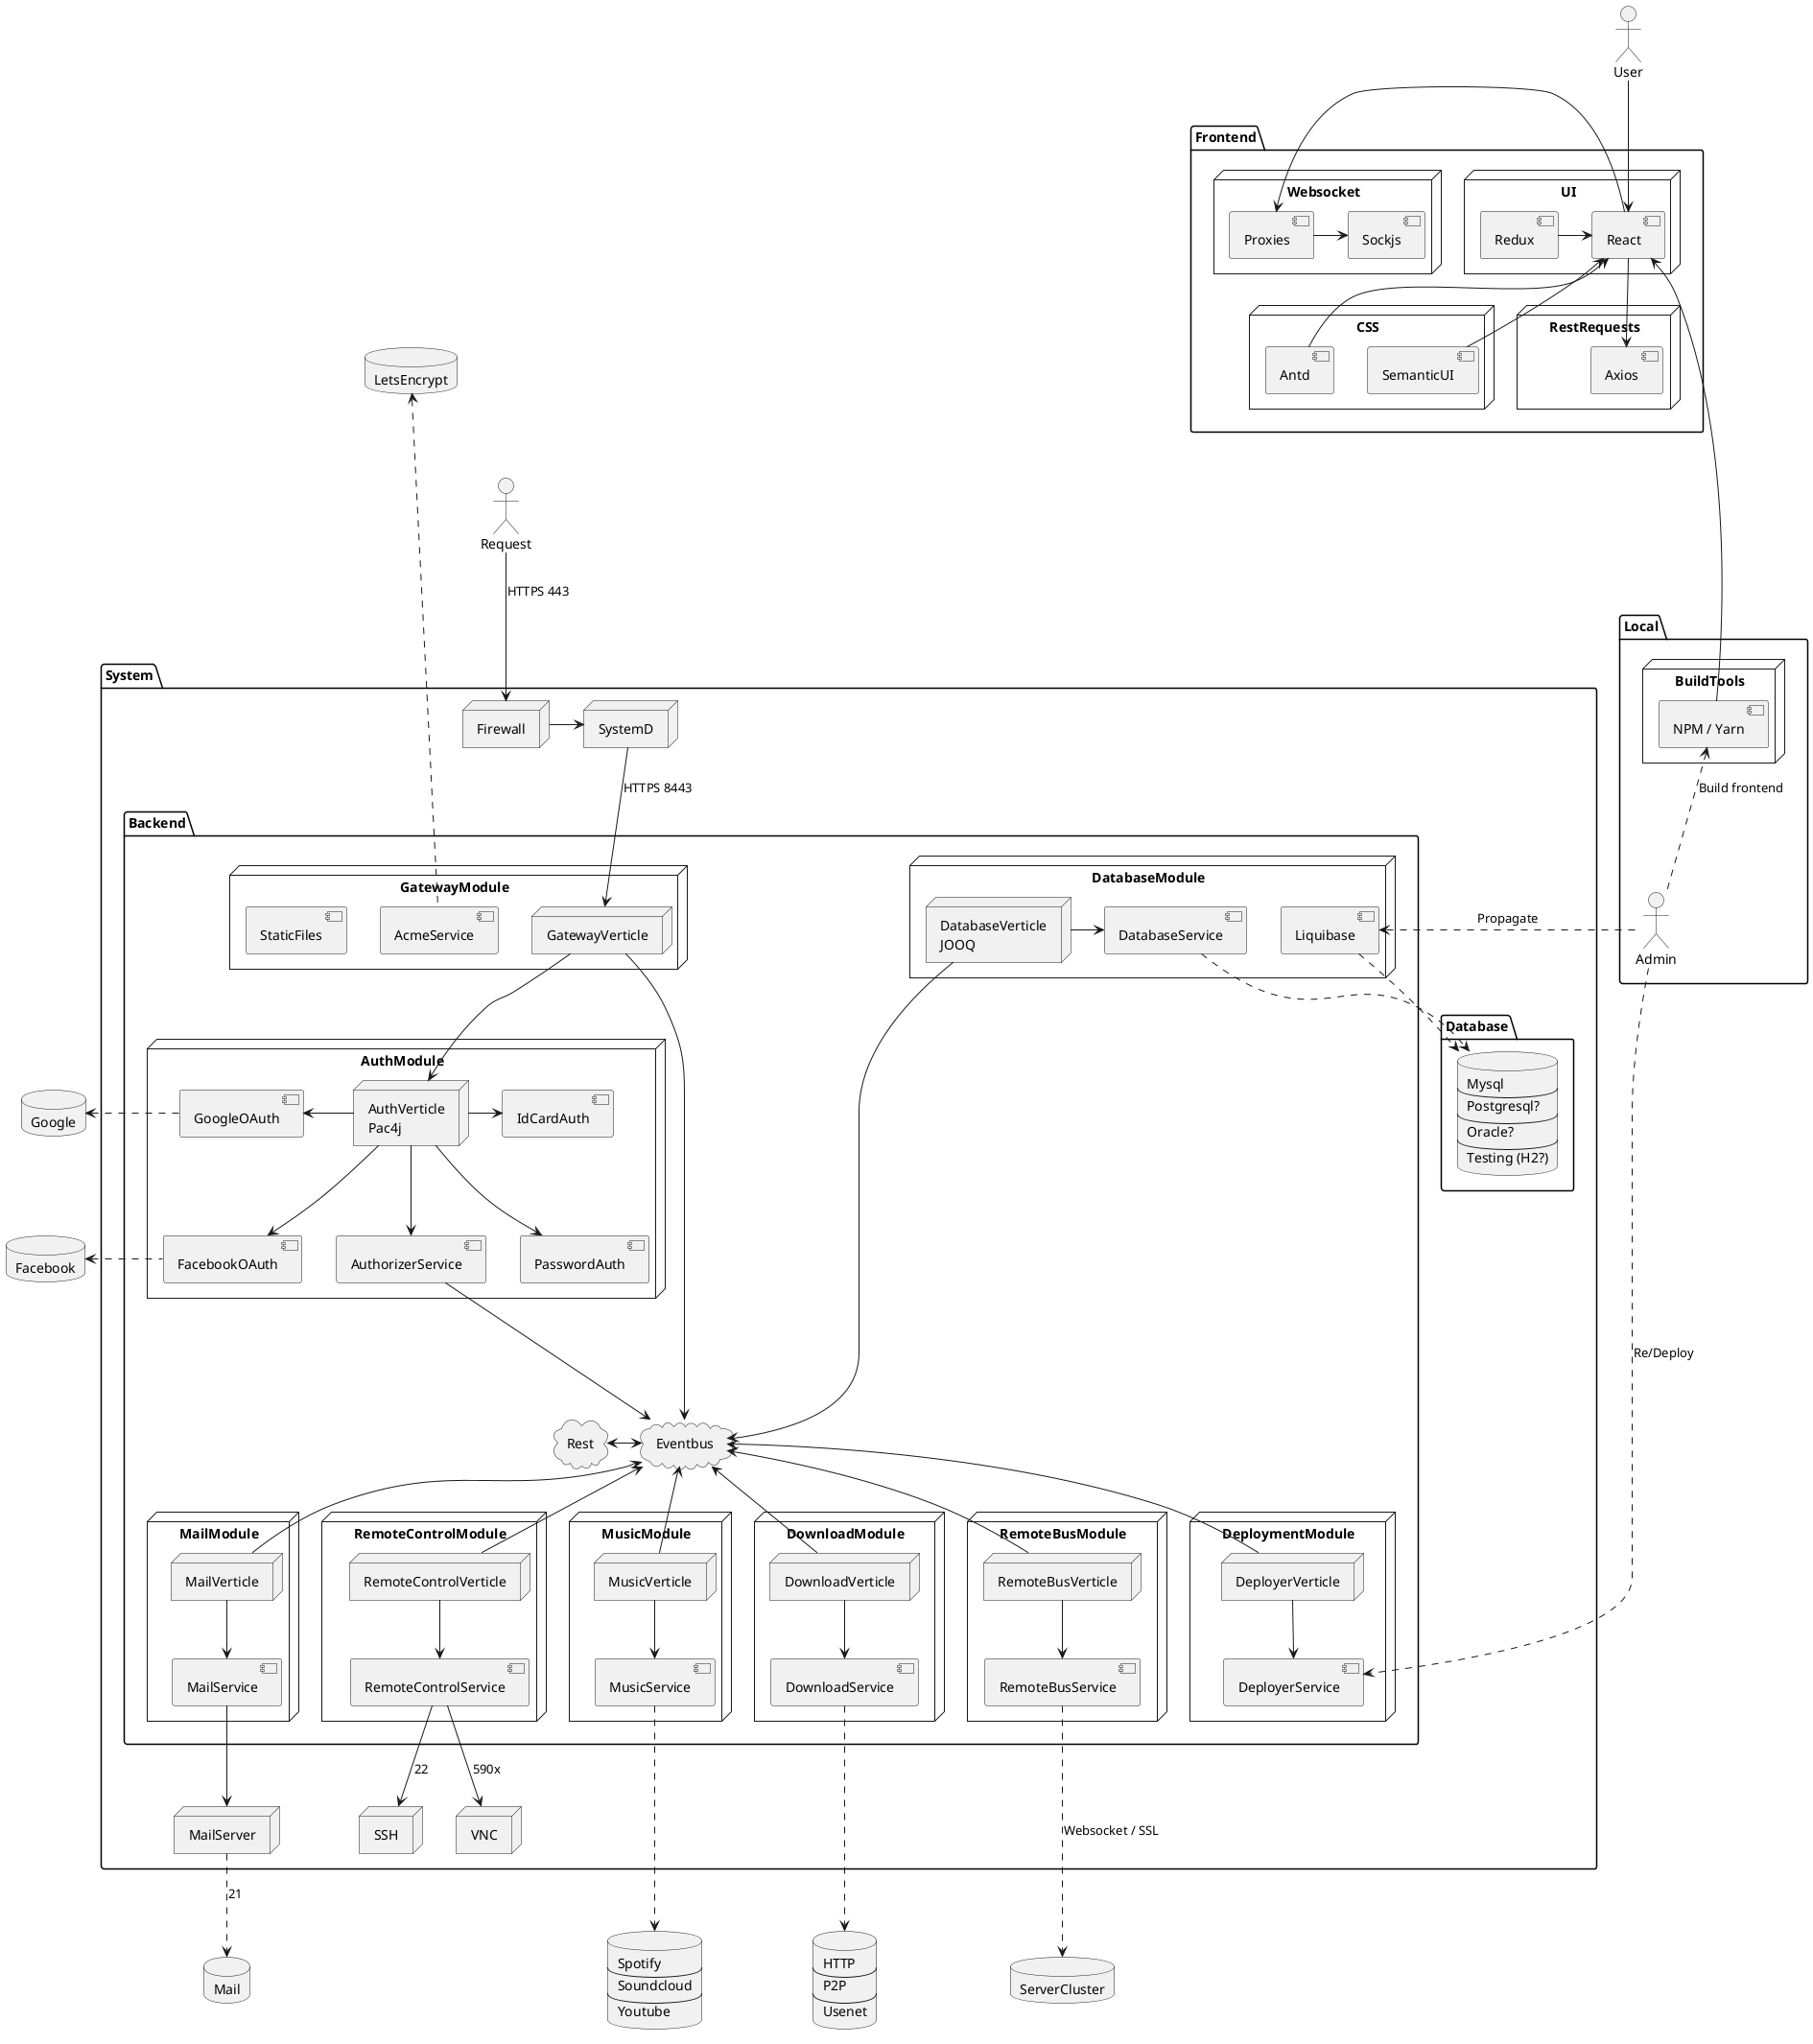 @startuml

package Frontend {
    node CSS {
        [Antd]
        [SemanticUI]
    }
    node UI {
        [React]
        [Redux]
    }
    node RestRequests {
        [Axios]
    }
    node Websocket {
        [Sockjs]
        [Proxies]
    }
}

package System {
    node Firewall
    node SystemD
    node MailServer
    node SSH
    node VNC

    package Backend {
        cloud Eventbus
        cloud Rest
        node GatewayModule {
            [AcmeService]
            [StaticFiles]
            node GatewayVerticle
        }
        node AuthModule {
            node AuthVerticle [
                AuthVerticle
                Pac4j
            ]
            [AuthorizerService]
            [PasswordAuth]
            [IdCardAuth]
            [FacebookOAuth]
            [GoogleOAuth]
        }
        node DatabaseModule {
            node DatabaseVerticle [
                DatabaseVerticle
                JOOQ
            ]
            [DatabaseService]
            [Liquibase]
        }
        node MusicModule {
            node MusicVerticle
            [MusicService]
        }
        node MailModule {
            node MailVerticle
            [MailService]
        }
        node DownloadModule {
            node DownloadVerticle
            [DownloadService]
        }
        node RemoteControlModule {
            node RemoteControlVerticle
            [RemoteControlService]
        }
        node RemoteBusModule {
            node RemoteBusVerticle
            [RemoteBusService]
        }
        node DeploymentModule {
            [DeployerService]
            node DeployerVerticle
        }
    }

    package Database {
        database DB [
            Mysql
            ---
            Postgresql?
            ---
            Oracle?
            ---
            Testing (H2?)
        ]
    }
}

package Local {
    node BuildTools {
        component Compiler [
            NPM / Yarn
        ]
    }
    actor Admin
}

database Facebook
database Google
database LetsEncrypt
database Web [
    HTTP
    ---
    P2P
    ---
    Usenet
]
database Music [
    Spotify
    ---
    Soundcloud
    ---
    Youtube
]
database Mail
database ServerCluster

actor User
actor Request


'''Frontend'''
'Sockjs ..> Firewall : Websocket
Proxies -> Sockjs
'Axios ..> Firewall : Rest

User --> React
React --> Axios
React -> Proxies
Redux -> React


Compiler -u---> React
SemanticUI -up-> React
Antd -up-> React
Compiler <.down. Admin : Build frontend

'''System'''
Request --> Firewall : HTTPS 443
Firewall -> SystemD
SystemD --> GatewayVerticle : HTTPS 8443

'''Backend'''
Rest <-> Eventbus

'GatewayModule'
GatewayVerticle --> AuthVerticle
GatewayVerticle -> Eventbus
AcmeService .up...> LetsEncrypt


'AuthModule'
AuthVerticle --> FacebookOAuth
GoogleOAuth <- AuthVerticle
AuthVerticle -> IdCardAuth
AuthVerticle --> PasswordAuth
AuthVerticle --> AuthorizerService
AuthorizerService ---> Eventbus
FacebookOAuth .left.> Facebook
GoogleOAuth .left.> Google

'DatabaseModule'
DatabaseVerticle -down----> Eventbus
DatabaseVerticle -right-> DatabaseService
DatabaseService ..> DB
Admin .> Liquibase : Propagate
Liquibase .> DB

'MusicModule'
MusicVerticle -up-> Eventbus
MusicVerticle --> MusicService
MusicService ...> Music

'DownloadModule'
DownloadVerticle -up-> Eventbus
DownloadVerticle --> DownloadService
DownloadService ...> Web

'RemoteControlModule'
RemoteControlVerticle -up-> Eventbus
RemoteControlVerticle --> RemoteControlService
RemoteControlService --> SSH : 22
RemoteControlService --> VNC : 590x

'RemoteBusModule'
RemoteBusVerticle -up-> Eventbus
RemoteBusVerticle --> RemoteBusService
RemoteBusService ...> ServerCluster : Websocket / SSL

'MailModule'
MailVerticle -up-> Eventbus
MailVerticle --> MailService
MailService --> MailServer
MailServer ..> Mail : 21

'DeploymentModule'
DeployerVerticle -up-> Eventbus
DeployerVerticle --> DeployerService
Admin .> DeployerService : Re/Deploy



@enduml